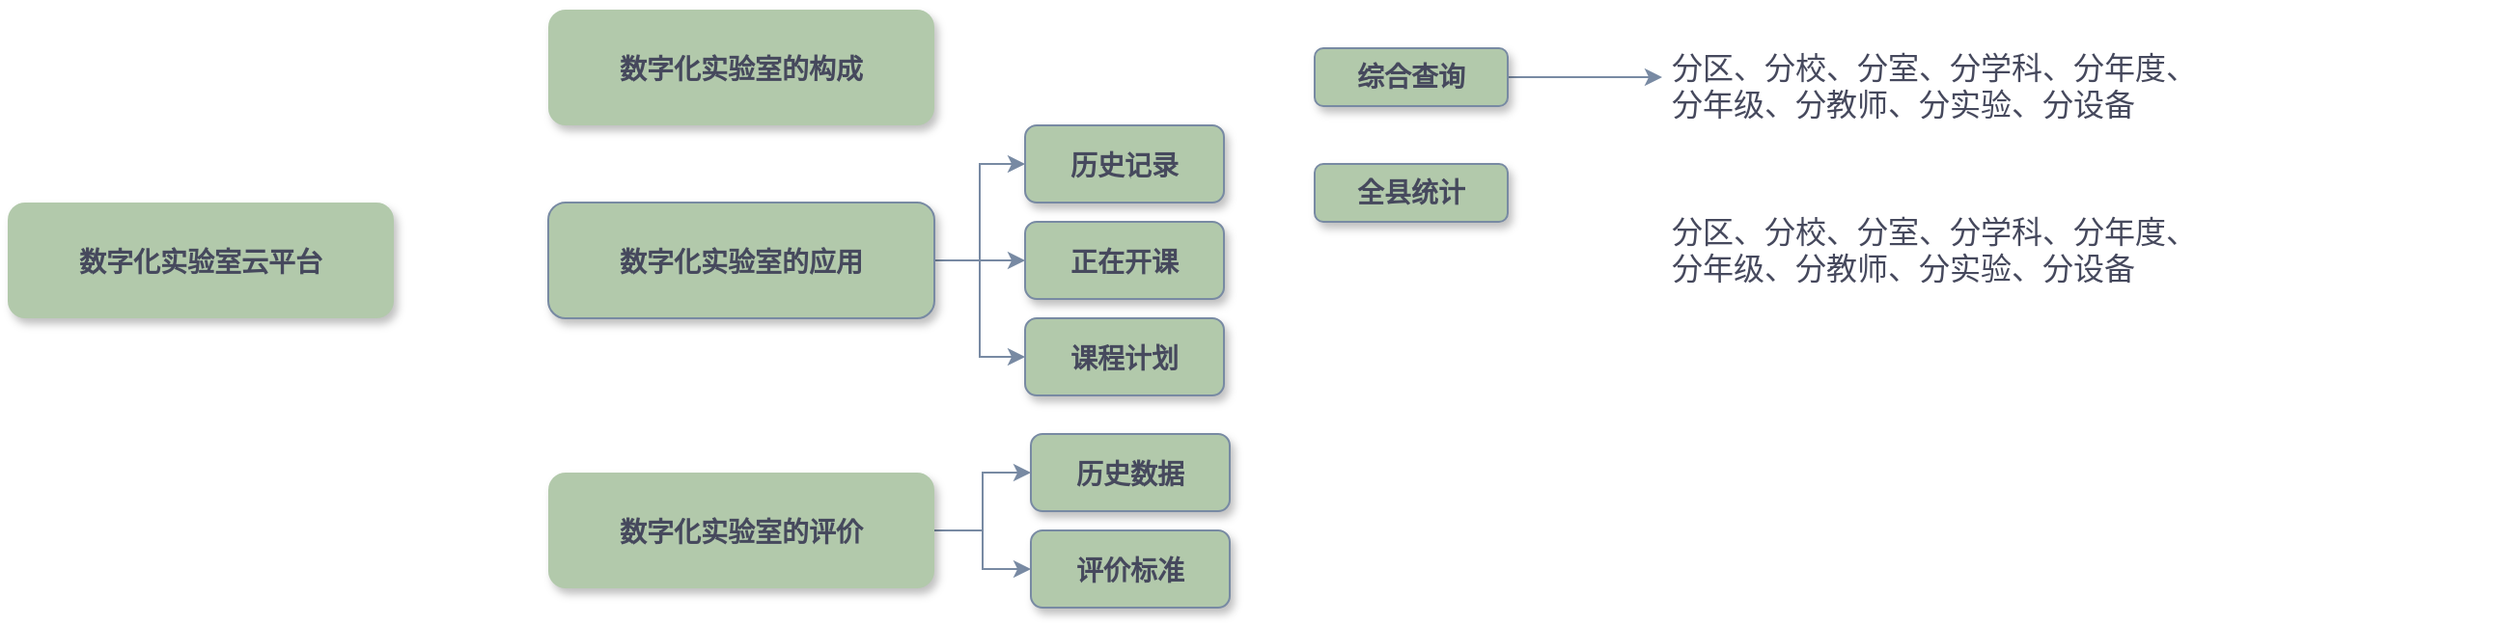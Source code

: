 <mxfile version="20.8.13" type="github">
  <diagram name="Page-1" id="97916047-d0de-89f5-080d-49f4d83e522f">
    <mxGraphModel dx="1434" dy="764" grid="1" gridSize="10" guides="1" tooltips="1" connect="1" arrows="1" fold="1" page="1" pageScale="1.5" pageWidth="1169" pageHeight="827" background="none" math="0" shadow="0">
      <root>
        <mxCell id="0" />
        <mxCell id="1" parent="0" />
        <mxCell id="rd1jwKxNQfUCZJT7JjjL-55" value="数字化实验室云平台" style="rounded=1;fillColor=#B2C9AB;strokeColor=none;shadow=1;fontStyle=1;fontColor=#46495D;fontSize=14;labelBackgroundColor=none;" vertex="1" parent="1">
          <mxGeometry x="150" y="220" width="200" height="60" as="geometry" />
        </mxCell>
        <mxCell id="rd1jwKxNQfUCZJT7JjjL-56" value="数字化实验室的构成" style="rounded=1;fillColor=#B2C9AB;strokeColor=none;shadow=1;fontStyle=1;fontColor=#46495D;fontSize=14;labelBackgroundColor=none;" vertex="1" parent="1">
          <mxGeometry x="430" y="120" width="200" height="60" as="geometry" />
        </mxCell>
        <mxCell id="rd1jwKxNQfUCZJT7JjjL-70" style="edgeStyle=orthogonalEdgeStyle;rounded=0;orthogonalLoop=1;jettySize=auto;html=1;entryX=0;entryY=0.5;entryDx=0;entryDy=0;strokeColor=#788AA3;fontColor=#46495D;fillColor=#B2C9AB;" edge="1" parent="1" source="rd1jwKxNQfUCZJT7JjjL-57" target="rd1jwKxNQfUCZJT7JjjL-63">
          <mxGeometry relative="1" as="geometry" />
        </mxCell>
        <mxCell id="rd1jwKxNQfUCZJT7JjjL-72" style="edgeStyle=orthogonalEdgeStyle;rounded=0;orthogonalLoop=1;jettySize=auto;html=1;entryX=0;entryY=0.5;entryDx=0;entryDy=0;strokeColor=#788AA3;fontColor=#46495D;fillColor=#B2C9AB;" edge="1" parent="1" source="rd1jwKxNQfUCZJT7JjjL-57" target="rd1jwKxNQfUCZJT7JjjL-62">
          <mxGeometry relative="1" as="geometry" />
        </mxCell>
        <mxCell id="rd1jwKxNQfUCZJT7JjjL-73" style="edgeStyle=orthogonalEdgeStyle;rounded=0;orthogonalLoop=1;jettySize=auto;html=1;entryX=0;entryY=0.5;entryDx=0;entryDy=0;strokeColor=#788AA3;fontColor=#46495D;fillColor=#B2C9AB;" edge="1" parent="1" source="rd1jwKxNQfUCZJT7JjjL-57" target="rd1jwKxNQfUCZJT7JjjL-64">
          <mxGeometry relative="1" as="geometry" />
        </mxCell>
        <mxCell id="rd1jwKxNQfUCZJT7JjjL-57" value="数字化实验室的应用" style="rounded=1;fillColor=#B2C9AB;strokeColor=#788AA3;shadow=1;fontStyle=1;fontSize=14;labelBackgroundColor=none;fontColor=#46495D;" vertex="1" parent="1">
          <mxGeometry x="430" y="220" width="200" height="60" as="geometry" />
        </mxCell>
        <mxCell id="rd1jwKxNQfUCZJT7JjjL-67" style="edgeStyle=orthogonalEdgeStyle;rounded=0;orthogonalLoop=1;jettySize=auto;html=1;entryX=0;entryY=0.5;entryDx=0;entryDy=0;strokeColor=#788AA3;fontColor=#46495D;fillColor=#B2C9AB;" edge="1" parent="1" source="rd1jwKxNQfUCZJT7JjjL-58" target="rd1jwKxNQfUCZJT7JjjL-65">
          <mxGeometry relative="1" as="geometry" />
        </mxCell>
        <mxCell id="rd1jwKxNQfUCZJT7JjjL-68" style="edgeStyle=orthogonalEdgeStyle;rounded=0;orthogonalLoop=1;jettySize=auto;html=1;entryX=0;entryY=0.5;entryDx=0;entryDy=0;strokeColor=#788AA3;fontColor=#46495D;fillColor=#B2C9AB;" edge="1" parent="1" source="rd1jwKxNQfUCZJT7JjjL-58" target="rd1jwKxNQfUCZJT7JjjL-66">
          <mxGeometry relative="1" as="geometry" />
        </mxCell>
        <mxCell id="rd1jwKxNQfUCZJT7JjjL-58" value="数字化实验室的评价" style="rounded=1;fillColor=#B2C9AB;strokeColor=none;shadow=1;fontStyle=1;fontColor=#46495D;fontSize=14;labelBackgroundColor=none;" vertex="1" parent="1">
          <mxGeometry x="430" y="360" width="200" height="60" as="geometry" />
        </mxCell>
        <mxCell id="rd1jwKxNQfUCZJT7JjjL-62" value="正在开课" style="rounded=1;fillColor=#B2C9AB;strokeColor=#788AA3;shadow=1;fontStyle=1;fontSize=14;labelBackgroundColor=none;fontColor=#46495D;" vertex="1" parent="1">
          <mxGeometry x="677" y="230" width="103" height="40" as="geometry" />
        </mxCell>
        <mxCell id="rd1jwKxNQfUCZJT7JjjL-63" value="历史记录" style="rounded=1;fillColor=#B2C9AB;strokeColor=#788AA3;shadow=1;fontStyle=1;fontSize=14;labelBackgroundColor=none;fontColor=#46495D;" vertex="1" parent="1">
          <mxGeometry x="677" y="180" width="103" height="40" as="geometry" />
        </mxCell>
        <mxCell id="rd1jwKxNQfUCZJT7JjjL-64" value="课程计划" style="rounded=1;fillColor=#B2C9AB;strokeColor=#788AA3;shadow=1;fontStyle=1;fontSize=14;labelBackgroundColor=none;fontColor=#46495D;" vertex="1" parent="1">
          <mxGeometry x="677" y="280" width="103" height="40" as="geometry" />
        </mxCell>
        <mxCell id="rd1jwKxNQfUCZJT7JjjL-65" value="历史数据" style="rounded=1;fillColor=#B2C9AB;strokeColor=#788AA3;shadow=1;fontStyle=1;fontSize=14;labelBackgroundColor=none;fontColor=#46495D;" vertex="1" parent="1">
          <mxGeometry x="680" y="340" width="103" height="40" as="geometry" />
        </mxCell>
        <mxCell id="rd1jwKxNQfUCZJT7JjjL-66" value="评价标准" style="rounded=1;fillColor=#B2C9AB;strokeColor=#788AA3;shadow=1;fontStyle=1;fontSize=14;labelBackgroundColor=none;fontColor=#46495D;" vertex="1" parent="1">
          <mxGeometry x="680" y="390" width="103" height="40" as="geometry" />
        </mxCell>
        <mxCell id="rd1jwKxNQfUCZJT7JjjL-78" value="" style="edgeStyle=orthogonalEdgeStyle;rounded=0;orthogonalLoop=1;jettySize=auto;html=1;strokeColor=#788AA3;fontColor=#46495D;fillColor=#B2C9AB;" edge="1" parent="1" source="rd1jwKxNQfUCZJT7JjjL-74">
          <mxGeometry relative="1" as="geometry">
            <mxPoint x="1007" y="155" as="targetPoint" />
          </mxGeometry>
        </mxCell>
        <mxCell id="rd1jwKxNQfUCZJT7JjjL-74" value="综合查询" style="whiteSpace=wrap;html=1;fontSize=14;fillColor=#B2C9AB;strokeColor=#788AA3;fontColor=#46495D;rounded=1;shadow=1;fontStyle=1;labelBackgroundColor=none;" vertex="1" parent="1">
          <mxGeometry x="827" y="140" width="100" height="30" as="geometry" />
        </mxCell>
        <mxCell id="rd1jwKxNQfUCZJT7JjjL-75" value="全县统计" style="whiteSpace=wrap;html=1;fontSize=14;fillColor=#B2C9AB;strokeColor=#788AA3;fontColor=#46495D;rounded=1;shadow=1;fontStyle=1;labelBackgroundColor=none;" vertex="1" parent="1">
          <mxGeometry x="827" y="200" width="100" height="30" as="geometry" />
        </mxCell>
        <mxCell id="rd1jwKxNQfUCZJT7JjjL-79" value="&#xa;分区、分校、分室、分学科、分年度、&#xa;分年级、分教师、分实验、分设备" style="text;strokeColor=none;fillColor=none;align=left;verticalAlign=middle;whiteSpace=wrap;rounded=0;fontColor=#46495D;labelBackgroundColor=none;labelBorderColor=none;fontSize=16;" vertex="1" parent="1">
          <mxGeometry x="1010" y="115" width="430" height="70" as="geometry" />
        </mxCell>
        <mxCell id="rd1jwKxNQfUCZJT7JjjL-80" value="&#xa;分区、分校、分室、分学科、分年度、&#xa;分年级、分教师、分实验、分设备" style="text;strokeColor=none;fillColor=none;align=left;verticalAlign=middle;whiteSpace=wrap;rounded=0;fontColor=#46495D;labelBackgroundColor=none;labelBorderColor=none;fontSize=16;" vertex="1" parent="1">
          <mxGeometry x="1010" y="200" width="430" height="70" as="geometry" />
        </mxCell>
      </root>
    </mxGraphModel>
  </diagram>
</mxfile>
